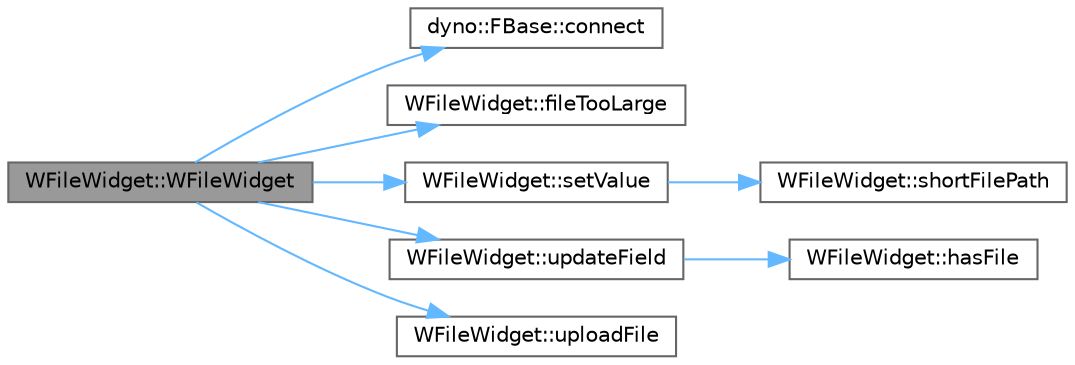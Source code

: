 digraph "WFileWidget::WFileWidget"
{
 // LATEX_PDF_SIZE
  bgcolor="transparent";
  edge [fontname=Helvetica,fontsize=10,labelfontname=Helvetica,labelfontsize=10];
  node [fontname=Helvetica,fontsize=10,shape=box,height=0.2,width=0.4];
  rankdir="LR";
  Node1 [id="Node000001",label="WFileWidget::WFileWidget",height=0.2,width=0.4,color="gray40", fillcolor="grey60", style="filled", fontcolor="black",tooltip=" "];
  Node1 -> Node2 [id="edge1_Node000001_Node000002",color="steelblue1",style="solid",tooltip=" "];
  Node2 [id="Node000002",label="dyno::FBase::connect",height=0.2,width=0.4,color="grey40", fillcolor="white", style="filled",URL="$classdyno_1_1_f_base.html#ab250579a08a6df9e57074941b3052f53",tooltip=" "];
  Node1 -> Node3 [id="edge2_Node000001_Node000003",color="steelblue1",style="solid",tooltip=" "];
  Node3 [id="Node000003",label="WFileWidget::fileTooLarge",height=0.2,width=0.4,color="grey40", fillcolor="white", style="filled",URL="$class_w_file_widget.html#ae90b88afd1625029c63bd4b7b36498f6",tooltip=" "];
  Node1 -> Node4 [id="edge3_Node000001_Node000004",color="steelblue1",style="solid",tooltip=" "];
  Node4 [id="Node000004",label="WFileWidget::setValue",height=0.2,width=0.4,color="grey40", fillcolor="white", style="filled",URL="$class_w_file_widget.html#a0ea3e48192b38af70d67f2b069c1fe3b",tooltip=" "];
  Node4 -> Node5 [id="edge4_Node000004_Node000005",color="steelblue1",style="solid",tooltip=" "];
  Node5 [id="Node000005",label="WFileWidget::shortFilePath",height=0.2,width=0.4,color="grey40", fillcolor="white", style="filled",URL="$class_w_file_widget.html#a072ed276933a8b9310628c451f23151d",tooltip=" "];
  Node1 -> Node6 [id="edge5_Node000001_Node000006",color="steelblue1",style="solid",tooltip=" "];
  Node6 [id="Node000006",label="WFileWidget::updateField",height=0.2,width=0.4,color="grey40", fillcolor="white", style="filled",URL="$class_w_file_widget.html#a4bf7a049f9fcec5ec0fc9bb6af444817",tooltip=" "];
  Node6 -> Node7 [id="edge6_Node000006_Node000007",color="steelblue1",style="solid",tooltip=" "];
  Node7 [id="Node000007",label="WFileWidget::hasFile",height=0.2,width=0.4,color="grey40", fillcolor="white", style="filled",URL="$class_w_file_widget.html#a7ecab28a0d73c39f85337474cc696f16",tooltip=" "];
  Node1 -> Node8 [id="edge7_Node000001_Node000008",color="steelblue1",style="solid",tooltip=" "];
  Node8 [id="Node000008",label="WFileWidget::uploadFile",height=0.2,width=0.4,color="grey40", fillcolor="white", style="filled",URL="$class_w_file_widget.html#ad7f0c5677105124eef9e05e33550d6fb",tooltip=" "];
}
